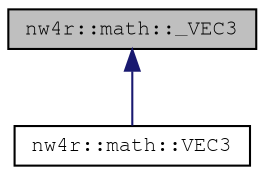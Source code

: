 digraph "nw4r::math::_VEC3"
{
 // LATEX_PDF_SIZE
  edge [fontname="FreeMono",fontsize="10",labelfontname="FreeMono",labelfontsize="10"];
  node [fontname="FreeMono",fontsize="10",shape=record];
  Node1 [label="nw4r::math::_VEC3",height=0.2,width=0.4,color="black", fillcolor="grey75", style="filled", fontcolor="black",tooltip=" "];
  Node1 -> Node2 [dir="back",color="midnightblue",fontsize="10",style="solid",fontname="FreeMono"];
  Node2 [label="nw4r::math::VEC3",height=0.2,width=0.4,color="black", fillcolor="white", style="filled",URL="$structnw4r_1_1math_1_1_v_e_c3.html",tooltip=" "];
}
